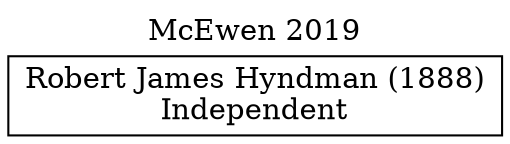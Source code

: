 // House preference flow
digraph "Robert James Hyndman (1888)_McEwen_2019" {
	graph [label="McEwen 2019" labelloc=t mclimit=10]
	node [shape=box]
	"Robert James Hyndman (1888)" [label="Robert James Hyndman (1888)
Independent"]
}
